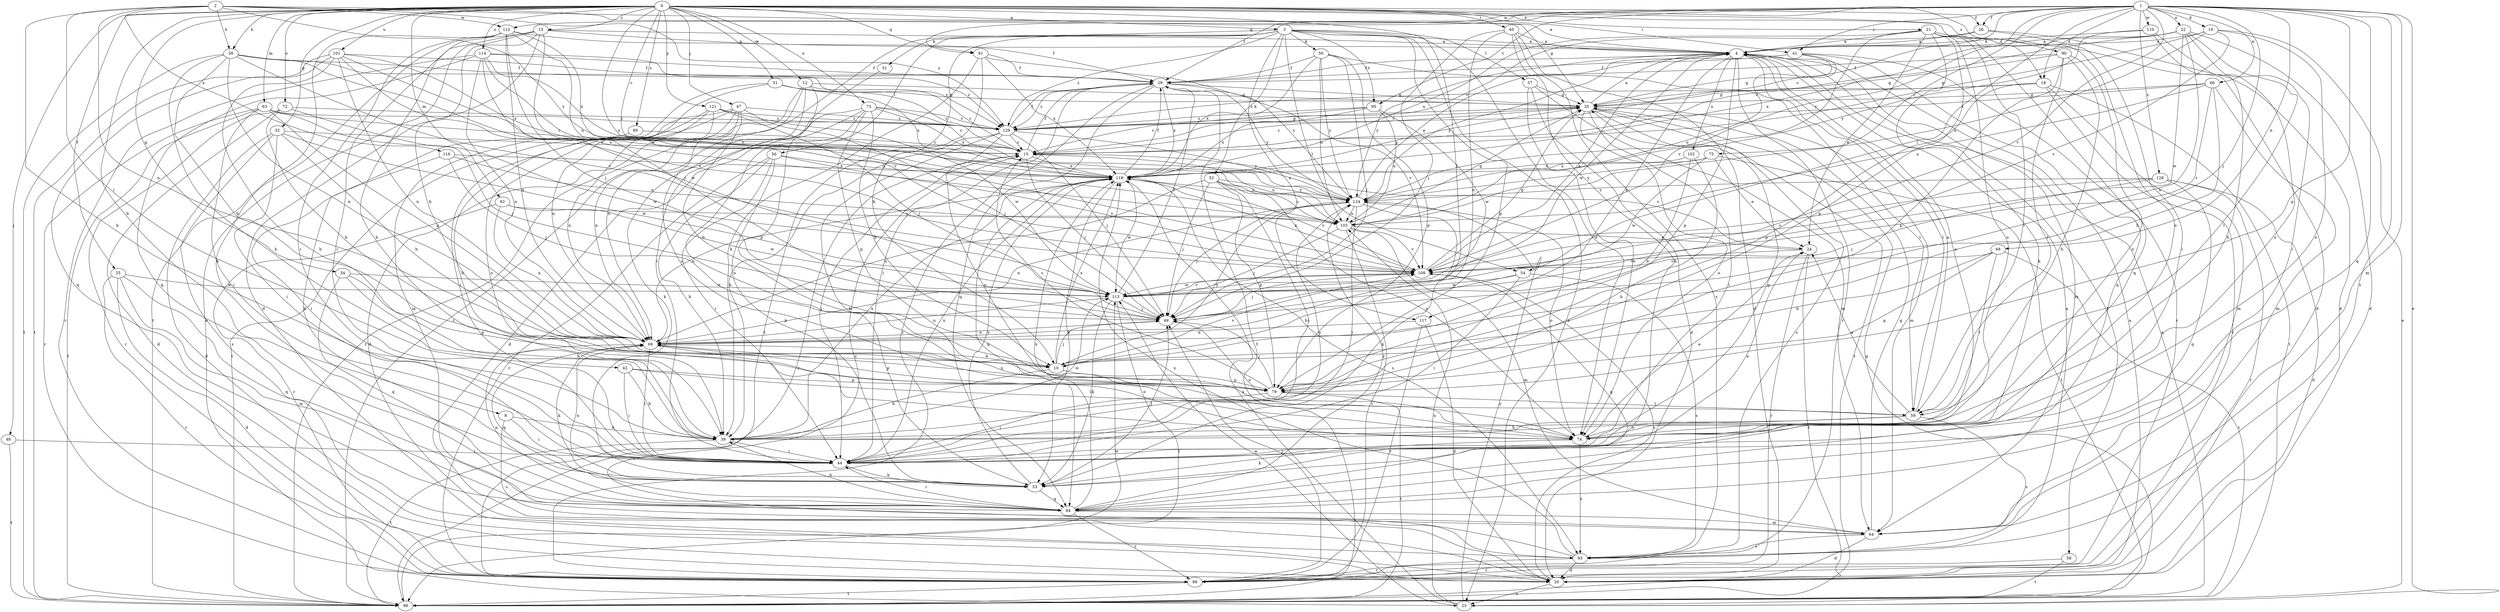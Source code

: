 strict digraph  {
0;
1;
2;
3;
4;
8;
10;
12;
13;
15;
18;
19;
20;
21;
22;
23;
24;
25;
26;
29;
31;
32;
34;
35;
38;
39;
40;
41;
42;
44;
47;
48;
49;
50;
51;
52;
53;
54;
56;
57;
58;
59;
62;
63;
64;
66;
68;
69;
72;
73;
74;
75;
79;
81;
84;
88;
89;
90;
93;
95;
98;
101;
102;
103;
108;
110;
112;
113;
114;
116;
117;
118;
121;
124;
128;
129;
0 -> 3  [label=a];
0 -> 8  [label=b];
0 -> 12  [label=c];
0 -> 13  [label=c];
0 -> 15  [label=c];
0 -> 18  [label=d];
0 -> 21  [label=e];
0 -> 25  [label=f];
0 -> 26  [label=f];
0 -> 31  [label=g];
0 -> 32  [label=g];
0 -> 34  [label=g];
0 -> 38  [label=h];
0 -> 40  [label=i];
0 -> 41  [label=i];
0 -> 47  [label=j];
0 -> 48  [label=j];
0 -> 49  [label=j];
0 -> 62  [label=m];
0 -> 63  [label=m];
0 -> 72  [label=o];
0 -> 73  [label=o];
0 -> 74  [label=o];
0 -> 81  [label=q];
0 -> 89  [label=s];
0 -> 90  [label=s];
0 -> 101  [label=u];
0 -> 108  [label=v];
0 -> 114  [label=x];
0 -> 121  [label=y];
1 -> 15  [label=c];
1 -> 18  [label=d];
1 -> 19  [label=d];
1 -> 22  [label=e];
1 -> 23  [label=e];
1 -> 26  [label=f];
1 -> 29  [label=f];
1 -> 41  [label=i];
1 -> 49  [label=j];
1 -> 54  [label=l];
1 -> 64  [label=m];
1 -> 66  [label=n];
1 -> 68  [label=n];
1 -> 75  [label=p];
1 -> 79  [label=p];
1 -> 81  [label=q];
1 -> 84  [label=q];
1 -> 93  [label=s];
1 -> 95  [label=t];
1 -> 108  [label=v];
1 -> 110  [label=w];
1 -> 112  [label=w];
1 -> 124  [label=y];
1 -> 128  [label=z];
2 -> 4  [label=a];
2 -> 35  [label=g];
2 -> 38  [label=h];
2 -> 39  [label=h];
2 -> 42  [label=i];
2 -> 69  [label=n];
2 -> 112  [label=w];
2 -> 116  [label=x];
2 -> 124  [label=y];
2 -> 129  [label=z];
3 -> 4  [label=a];
3 -> 10  [label=b];
3 -> 23  [label=e];
3 -> 50  [label=k];
3 -> 51  [label=k];
3 -> 52  [label=k];
3 -> 54  [label=l];
3 -> 56  [label=l];
3 -> 57  [label=l];
3 -> 74  [label=o];
3 -> 79  [label=p];
3 -> 95  [label=t];
3 -> 98  [label=t];
3 -> 117  [label=x];
3 -> 129  [label=z];
4 -> 29  [label=f];
4 -> 58  [label=l];
4 -> 59  [label=l];
4 -> 64  [label=m];
4 -> 79  [label=p];
4 -> 88  [label=r];
4 -> 102  [label=u];
4 -> 113  [label=w];
4 -> 117  [label=x];
4 -> 124  [label=y];
8 -> 39  [label=h];
8 -> 44  [label=i];
8 -> 93  [label=s];
10 -> 39  [label=h];
10 -> 49  [label=j];
10 -> 79  [label=p];
10 -> 108  [label=v];
10 -> 118  [label=x];
10 -> 124  [label=y];
12 -> 15  [label=c];
12 -> 35  [label=g];
12 -> 69  [label=n];
12 -> 74  [label=o];
12 -> 79  [label=p];
12 -> 98  [label=t];
13 -> 4  [label=a];
13 -> 10  [label=b];
13 -> 20  [label=d];
13 -> 23  [label=e];
13 -> 29  [label=f];
13 -> 44  [label=i];
13 -> 49  [label=j];
13 -> 98  [label=t];
15 -> 29  [label=f];
15 -> 44  [label=i];
15 -> 49  [label=j];
15 -> 103  [label=u];
15 -> 118  [label=x];
18 -> 35  [label=g];
18 -> 64  [label=m];
18 -> 79  [label=p];
18 -> 88  [label=r];
18 -> 98  [label=t];
18 -> 129  [label=z];
19 -> 4  [label=a];
19 -> 15  [label=c];
19 -> 23  [label=e];
19 -> 74  [label=o];
19 -> 103  [label=u];
19 -> 108  [label=v];
20 -> 4  [label=a];
20 -> 23  [label=e];
20 -> 108  [label=v];
21 -> 4  [label=a];
21 -> 20  [label=d];
21 -> 24  [label=e];
21 -> 53  [label=k];
21 -> 59  [label=l];
21 -> 74  [label=o];
21 -> 79  [label=p];
21 -> 84  [label=q];
21 -> 108  [label=v];
21 -> 118  [label=x];
22 -> 4  [label=a];
22 -> 15  [label=c];
22 -> 20  [label=d];
22 -> 44  [label=i];
22 -> 59  [label=l];
22 -> 69  [label=n];
22 -> 113  [label=w];
22 -> 118  [label=x];
23 -> 35  [label=g];
23 -> 103  [label=u];
23 -> 113  [label=w];
23 -> 118  [label=x];
23 -> 124  [label=y];
24 -> 15  [label=c];
24 -> 88  [label=r];
24 -> 98  [label=t];
24 -> 108  [label=v];
25 -> 20  [label=d];
25 -> 64  [label=m];
25 -> 84  [label=q];
25 -> 88  [label=r];
25 -> 113  [label=w];
26 -> 4  [label=a];
26 -> 15  [label=c];
26 -> 20  [label=d];
26 -> 44  [label=i];
29 -> 35  [label=g];
29 -> 44  [label=i];
29 -> 84  [label=q];
29 -> 88  [label=r];
29 -> 108  [label=v];
29 -> 118  [label=x];
29 -> 124  [label=y];
29 -> 129  [label=z];
31 -> 15  [label=c];
31 -> 35  [label=g];
31 -> 64  [label=m];
31 -> 69  [label=n];
31 -> 118  [label=x];
32 -> 10  [label=b];
32 -> 15  [label=c];
32 -> 20  [label=d];
32 -> 44  [label=i];
32 -> 93  [label=s];
32 -> 113  [label=w];
34 -> 39  [label=h];
34 -> 79  [label=p];
34 -> 84  [label=q];
34 -> 113  [label=w];
35 -> 4  [label=a];
35 -> 15  [label=c];
35 -> 44  [label=i];
35 -> 64  [label=m];
35 -> 74  [label=o];
35 -> 93  [label=s];
35 -> 98  [label=t];
35 -> 129  [label=z];
38 -> 10  [label=b];
38 -> 29  [label=f];
38 -> 39  [label=h];
38 -> 69  [label=n];
38 -> 98  [label=t];
38 -> 103  [label=u];
38 -> 108  [label=v];
38 -> 129  [label=z];
39 -> 44  [label=i];
39 -> 98  [label=t];
39 -> 113  [label=w];
39 -> 118  [label=x];
40 -> 4  [label=a];
40 -> 20  [label=d];
40 -> 49  [label=j];
40 -> 53  [label=k];
40 -> 69  [label=n];
40 -> 93  [label=s];
41 -> 29  [label=f];
41 -> 35  [label=g];
41 -> 84  [label=q];
41 -> 88  [label=r];
41 -> 103  [label=u];
41 -> 124  [label=y];
42 -> 39  [label=h];
42 -> 44  [label=i];
42 -> 59  [label=l];
42 -> 79  [label=p];
44 -> 24  [label=e];
44 -> 35  [label=g];
44 -> 53  [label=k];
44 -> 118  [label=x];
44 -> 124  [label=y];
47 -> 10  [label=b];
47 -> 20  [label=d];
47 -> 44  [label=i];
47 -> 49  [label=j];
47 -> 69  [label=n];
47 -> 98  [label=t];
47 -> 129  [label=z];
48 -> 44  [label=i];
48 -> 98  [label=t];
49 -> 69  [label=n];
49 -> 74  [label=o];
50 -> 29  [label=f];
50 -> 49  [label=j];
50 -> 59  [label=l];
50 -> 79  [label=p];
50 -> 103  [label=u];
50 -> 118  [label=x];
50 -> 124  [label=y];
51 -> 44  [label=i];
52 -> 44  [label=i];
52 -> 49  [label=j];
52 -> 69  [label=n];
52 -> 74  [label=o];
52 -> 79  [label=p];
52 -> 103  [label=u];
52 -> 124  [label=y];
53 -> 49  [label=j];
53 -> 69  [label=n];
53 -> 84  [label=q];
53 -> 118  [label=x];
54 -> 10  [label=b];
54 -> 44  [label=i];
54 -> 93  [label=s];
54 -> 113  [label=w];
56 -> 39  [label=h];
56 -> 44  [label=i];
56 -> 53  [label=k];
56 -> 88  [label=r];
56 -> 108  [label=v];
56 -> 118  [label=x];
57 -> 20  [label=d];
57 -> 35  [label=g];
57 -> 64  [label=m];
57 -> 74  [label=o];
58 -> 88  [label=r];
58 -> 98  [label=t];
59 -> 4  [label=a];
59 -> 24  [label=e];
59 -> 39  [label=h];
59 -> 74  [label=o];
59 -> 93  [label=s];
62 -> 69  [label=n];
62 -> 88  [label=r];
62 -> 103  [label=u];
62 -> 113  [label=w];
63 -> 15  [label=c];
63 -> 44  [label=i];
63 -> 49  [label=j];
63 -> 69  [label=n];
63 -> 88  [label=r];
63 -> 98  [label=t];
63 -> 129  [label=z];
64 -> 20  [label=d];
64 -> 35  [label=g];
64 -> 93  [label=s];
66 -> 10  [label=b];
66 -> 35  [label=g];
66 -> 64  [label=m];
66 -> 103  [label=u];
66 -> 108  [label=v];
66 -> 129  [label=z];
68 -> 10  [label=b];
68 -> 59  [label=l];
68 -> 79  [label=p];
68 -> 98  [label=t];
68 -> 108  [label=v];
69 -> 10  [label=b];
69 -> 44  [label=i];
69 -> 53  [label=k];
69 -> 74  [label=o];
69 -> 79  [label=p];
69 -> 84  [label=q];
72 -> 10  [label=b];
72 -> 20  [label=d];
72 -> 88  [label=r];
72 -> 113  [label=w];
72 -> 129  [label=z];
73 -> 10  [label=b];
73 -> 15  [label=c];
73 -> 20  [label=d];
73 -> 53  [label=k];
73 -> 74  [label=o];
73 -> 79  [label=p];
73 -> 118  [label=x];
73 -> 129  [label=z];
74 -> 4  [label=a];
74 -> 24  [label=e];
74 -> 53  [label=k];
74 -> 93  [label=s];
75 -> 24  [label=e];
75 -> 98  [label=t];
75 -> 113  [label=w];
75 -> 118  [label=x];
75 -> 124  [label=y];
79 -> 15  [label=c];
79 -> 44  [label=i];
79 -> 49  [label=j];
79 -> 59  [label=l];
79 -> 69  [label=n];
79 -> 98  [label=t];
81 -> 29  [label=f];
81 -> 39  [label=h];
81 -> 98  [label=t];
81 -> 118  [label=x];
81 -> 124  [label=y];
84 -> 39  [label=h];
84 -> 44  [label=i];
84 -> 64  [label=m];
84 -> 69  [label=n];
84 -> 88  [label=r];
84 -> 118  [label=x];
84 -> 124  [label=y];
88 -> 15  [label=c];
88 -> 49  [label=j];
88 -> 98  [label=t];
89 -> 15  [label=c];
89 -> 53  [label=k];
90 -> 29  [label=f];
90 -> 35  [label=g];
90 -> 39  [label=h];
90 -> 59  [label=l];
90 -> 74  [label=o];
90 -> 79  [label=p];
93 -> 4  [label=a];
93 -> 15  [label=c];
93 -> 20  [label=d];
93 -> 88  [label=r];
93 -> 118  [label=x];
95 -> 15  [label=c];
95 -> 103  [label=u];
95 -> 113  [label=w];
95 -> 118  [label=x];
95 -> 129  [label=z];
98 -> 4  [label=a];
98 -> 29  [label=f];
98 -> 113  [label=w];
101 -> 29  [label=f];
101 -> 39  [label=h];
101 -> 69  [label=n];
101 -> 84  [label=q];
101 -> 98  [label=t];
101 -> 103  [label=u];
101 -> 108  [label=v];
101 -> 118  [label=x];
102 -> 10  [label=b];
102 -> 39  [label=h];
102 -> 118  [label=x];
103 -> 24  [label=e];
103 -> 35  [label=g];
103 -> 49  [label=j];
103 -> 64  [label=m];
103 -> 88  [label=r];
103 -> 108  [label=v];
108 -> 4  [label=a];
108 -> 35  [label=g];
108 -> 49  [label=j];
108 -> 84  [label=q];
108 -> 113  [label=w];
108 -> 118  [label=x];
110 -> 4  [label=a];
110 -> 39  [label=h];
110 -> 74  [label=o];
110 -> 124  [label=y];
112 -> 4  [label=a];
112 -> 39  [label=h];
112 -> 44  [label=i];
112 -> 49  [label=j];
112 -> 53  [label=k];
112 -> 69  [label=n];
112 -> 103  [label=u];
112 -> 118  [label=x];
113 -> 29  [label=f];
113 -> 49  [label=j];
113 -> 53  [label=k];
113 -> 69  [label=n];
113 -> 98  [label=t];
113 -> 108  [label=v];
114 -> 29  [label=f];
114 -> 69  [label=n];
114 -> 84  [label=q];
114 -> 88  [label=r];
114 -> 108  [label=v];
114 -> 113  [label=w];
114 -> 124  [label=y];
114 -> 129  [label=z];
116 -> 44  [label=i];
116 -> 49  [label=j];
116 -> 103  [label=u];
116 -> 118  [label=x];
117 -> 20  [label=d];
117 -> 69  [label=n];
117 -> 88  [label=r];
118 -> 29  [label=f];
118 -> 35  [label=g];
118 -> 53  [label=k];
118 -> 69  [label=n];
118 -> 84  [label=q];
118 -> 93  [label=s];
118 -> 108  [label=v];
118 -> 113  [label=w];
118 -> 124  [label=y];
121 -> 39  [label=h];
121 -> 49  [label=j];
121 -> 69  [label=n];
121 -> 74  [label=o];
121 -> 113  [label=w];
121 -> 129  [label=z];
124 -> 4  [label=a];
124 -> 44  [label=i];
124 -> 49  [label=j];
124 -> 53  [label=k];
124 -> 69  [label=n];
124 -> 74  [label=o];
124 -> 103  [label=u];
128 -> 20  [label=d];
128 -> 49  [label=j];
128 -> 84  [label=q];
128 -> 88  [label=r];
128 -> 108  [label=v];
128 -> 124  [label=y];
129 -> 15  [label=c];
129 -> 29  [label=f];
129 -> 35  [label=g];
129 -> 39  [label=h];
129 -> 49  [label=j];
129 -> 53  [label=k];
129 -> 74  [label=o];
129 -> 124  [label=y];
}
